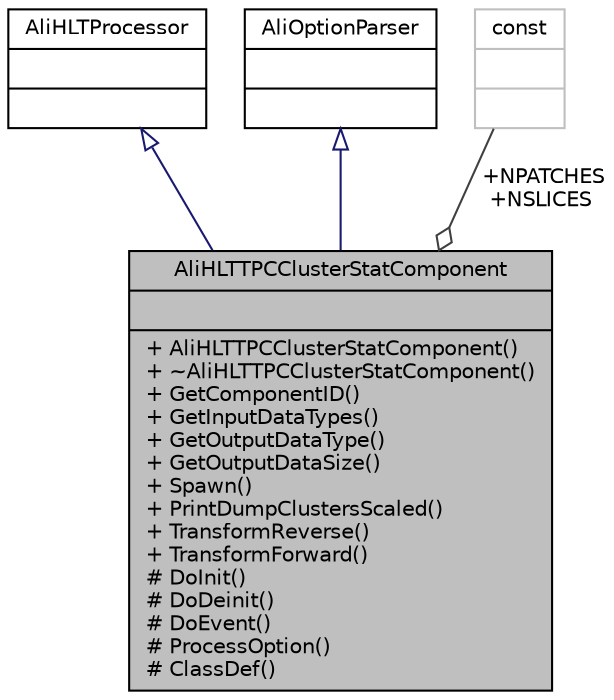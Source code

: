 digraph "AliHLTTPCClusterStatComponent"
{
 // INTERACTIVE_SVG=YES
  bgcolor="transparent";
  edge [fontname="Helvetica",fontsize="10",labelfontname="Helvetica",labelfontsize="10"];
  node [fontname="Helvetica",fontsize="10",shape=record];
  Node1 [label="{AliHLTTPCClusterStatComponent\n||+ AliHLTTPCClusterStatComponent()\l+ ~AliHLTTPCClusterStatComponent()\l+ GetComponentID()\l+ GetInputDataTypes()\l+ GetOutputDataType()\l+ GetOutputDataSize()\l+ Spawn()\l+ PrintDumpClustersScaled()\l+ TransformReverse()\l+ TransformForward()\l# DoInit()\l# DoDeinit()\l# DoEvent()\l# ProcessOption()\l# ClassDef()\l}",height=0.2,width=0.4,color="black", fillcolor="grey75", style="filled", fontcolor="black"];
  Node2 -> Node1 [dir="back",color="midnightblue",fontsize="10",style="solid",arrowtail="onormal",fontname="Helvetica"];
  Node2 [label="{AliHLTProcessor\n||}",height=0.2,width=0.4,color="black",URL="$d9/d9e/classAliHLTProcessor.html"];
  Node3 -> Node1 [dir="back",color="midnightblue",fontsize="10",style="solid",arrowtail="onormal",fontname="Helvetica"];
  Node3 [label="{AliOptionParser\n||}",height=0.2,width=0.4,color="black",URL="$da/d86/classAliOptionParser.html"];
  Node4 -> Node1 [color="grey25",fontsize="10",style="solid",label=" +NPATCHES\n+NSLICES" ,arrowhead="odiamond",fontname="Helvetica"];
  Node4 [label="{const\n||}",height=0.2,width=0.4,color="grey75"];
}
